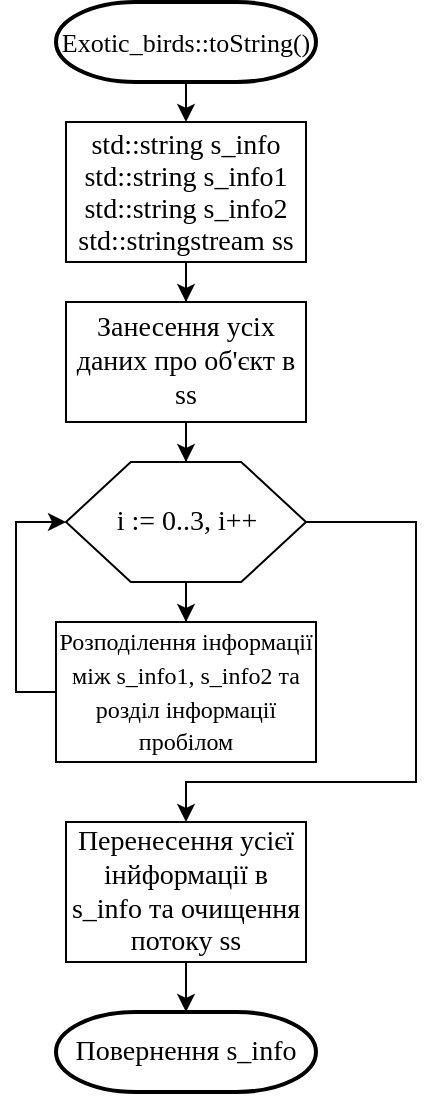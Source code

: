 <mxfile version="14.7.2" type="device"><diagram id="J_9qn0rYNV9YhKk9KRre" name="Страница 1"><mxGraphModel dx="1113" dy="779" grid="1" gridSize="10" guides="1" tooltips="1" connect="1" arrows="1" fold="1" page="1" pageScale="1" pageWidth="827" pageHeight="1169" math="0" shadow="0"><root><mxCell id="0"/><mxCell id="1" parent="0"/><mxCell id="2ohzGcTF636kwPPdja_g-1" value="" style="edgeStyle=orthogonalEdgeStyle;rounded=0;orthogonalLoop=1;jettySize=auto;html=1;" edge="1" parent="1" source="2ohzGcTF636kwPPdja_g-2"><mxGeometry relative="1" as="geometry"><mxPoint x="195" y="100" as="targetPoint"/></mxGeometry></mxCell><mxCell id="2ohzGcTF636kwPPdja_g-2" value="&lt;p style=&quot;margin: 0px ; font-stretch: normal ; line-height: normal&quot;&gt;&lt;font face=&quot;Times New Roman&quot; style=&quot;font-size: 13px&quot;&gt;Exotic_birds::toString()&lt;/font&gt;&lt;/p&gt;" style="strokeWidth=2;html=1;shape=mxgraph.flowchart.terminator;whiteSpace=wrap;" vertex="1" parent="1"><mxGeometry x="130" y="40" width="130" height="40" as="geometry"/></mxCell><mxCell id="2ohzGcTF636kwPPdja_g-3" value="&lt;font face=&quot;Times New Roman&quot;&gt;&lt;span style=&quot;font-size: 14px&quot;&gt;Повернення s_info&lt;/span&gt;&lt;/font&gt;" style="strokeWidth=2;html=1;shape=mxgraph.flowchart.terminator;whiteSpace=wrap;" vertex="1" parent="1"><mxGeometry x="130" y="545" width="130" height="40" as="geometry"/></mxCell><mxCell id="2ohzGcTF636kwPPdja_g-4" value="" style="edgeStyle=orthogonalEdgeStyle;rounded=0;orthogonalLoop=1;jettySize=auto;html=1;" edge="1" parent="1" source="2ohzGcTF636kwPPdja_g-5" target="2ohzGcTF636kwPPdja_g-7"><mxGeometry relative="1" as="geometry"/></mxCell><mxCell id="2ohzGcTF636kwPPdja_g-5" value="&lt;p style=&quot;margin: 0px; font-stretch: normal; line-height: normal; font-size: 14px;&quot;&gt;&lt;font style=&quot;font-size: 14px;&quot;&gt;std::string s_info&lt;/font&gt;&lt;/p&gt;&lt;p style=&quot;margin: 0px; font-stretch: normal; line-height: normal; font-size: 14px;&quot;&gt;&lt;font style=&quot;font-size: 14px;&quot;&gt;std::string s_info1&lt;/font&gt;&lt;/p&gt;&lt;p style=&quot;margin: 0px; font-stretch: normal; line-height: normal; font-size: 14px;&quot;&gt;&lt;font style=&quot;font-size: 14px;&quot;&gt;std::string s_info2&lt;/font&gt;&lt;/p&gt;&lt;p style=&quot;margin: 0px; font-stretch: normal; line-height: normal; font-size: 14px;&quot;&gt;&lt;font style=&quot;font-size: 14px;&quot;&gt;std::stringstream ss&lt;/font&gt;&lt;/p&gt;" style="rounded=0;whiteSpace=wrap;html=1;fontFamily=Times New Roman;fontSize=14;" vertex="1" parent="1"><mxGeometry x="135" y="100" width="120" height="70" as="geometry"/></mxCell><mxCell id="2ohzGcTF636kwPPdja_g-6" value="" style="edgeStyle=orthogonalEdgeStyle;rounded=0;orthogonalLoop=1;jettySize=auto;html=1;fontFamily=Times New Roman;fontSize=14;" edge="1" parent="1" source="2ohzGcTF636kwPPdja_g-7" target="2ohzGcTF636kwPPdja_g-10"><mxGeometry relative="1" as="geometry"/></mxCell><mxCell id="2ohzGcTF636kwPPdja_g-7" value="&lt;font face=&quot;Times New Roman&quot; style=&quot;font-size: 14px&quot;&gt;Занесення усіх даних про об'єкт в ss&lt;/font&gt;" style="rounded=0;whiteSpace=wrap;html=1;" vertex="1" parent="1"><mxGeometry x="135" y="190" width="120" height="60" as="geometry"/></mxCell><mxCell id="2ohzGcTF636kwPPdja_g-8" value="" style="edgeStyle=orthogonalEdgeStyle;rounded=0;orthogonalLoop=1;jettySize=auto;html=1;fontFamily=Times New Roman;fontSize=14;" edge="1" parent="1" source="2ohzGcTF636kwPPdja_g-10" target="2ohzGcTF636kwPPdja_g-12"><mxGeometry relative="1" as="geometry"/></mxCell><mxCell id="2ohzGcTF636kwPPdja_g-9" style="edgeStyle=orthogonalEdgeStyle;rounded=0;orthogonalLoop=1;jettySize=auto;html=1;entryX=0.5;entryY=0;entryDx=0;entryDy=0;fontFamily=Times New Roman;fontSize=14;" edge="1" parent="1" source="2ohzGcTF636kwPPdja_g-10" target="2ohzGcTF636kwPPdja_g-14"><mxGeometry relative="1" as="geometry"><Array as="points"><mxPoint x="310" y="300"/><mxPoint x="310" y="430"/><mxPoint x="195" y="430"/></Array></mxGeometry></mxCell><mxCell id="2ohzGcTF636kwPPdja_g-10" value="i := 0..3, i++" style="verticalLabelPosition=middle;verticalAlign=middle;html=1;shape=hexagon;perimeter=hexagonPerimeter2;arcSize=6;size=0.27;strokeWidth=1;fontFamily=Times New Roman;fontSize=14;align=center;labelPosition=center;" vertex="1" parent="1"><mxGeometry x="135" y="270" width="120" height="60" as="geometry"/></mxCell><mxCell id="2ohzGcTF636kwPPdja_g-11" style="edgeStyle=orthogonalEdgeStyle;rounded=0;orthogonalLoop=1;jettySize=auto;html=1;entryX=0;entryY=0.5;entryDx=0;entryDy=0;fontFamily=Times New Roman;fontSize=14;" edge="1" parent="1" source="2ohzGcTF636kwPPdja_g-12" target="2ohzGcTF636kwPPdja_g-10"><mxGeometry relative="1" as="geometry"><Array as="points"><mxPoint x="110" y="385"/><mxPoint x="110" y="300"/></Array></mxGeometry></mxCell><mxCell id="2ohzGcTF636kwPPdja_g-12" value="&lt;font style=&quot;font-size: 12px&quot;&gt;Розподілення інформації між s_info1, s_info2 та розділ інформації пробілом&lt;br&gt;&lt;/font&gt;" style="rounded=0;whiteSpace=wrap;html=1;fontFamily=Times New Roman;fontSize=14;" vertex="1" parent="1"><mxGeometry x="130" y="350" width="130" height="70" as="geometry"/></mxCell><mxCell id="2ohzGcTF636kwPPdja_g-13" value="" style="edgeStyle=orthogonalEdgeStyle;rounded=0;orthogonalLoop=1;jettySize=auto;html=1;fontFamily=Times New Roman;fontSize=14;" edge="1" parent="1" source="2ohzGcTF636kwPPdja_g-14" target="2ohzGcTF636kwPPdja_g-3"><mxGeometry relative="1" as="geometry"/></mxCell><mxCell id="2ohzGcTF636kwPPdja_g-14" value="Перенесення усієї інйформації в s_info та очищення потоку ss" style="rounded=0;whiteSpace=wrap;html=1;fontFamily=Times New Roman;fontSize=14;" vertex="1" parent="1"><mxGeometry x="135" y="450" width="120" height="70" as="geometry"/></mxCell></root></mxGraphModel></diagram></mxfile>
